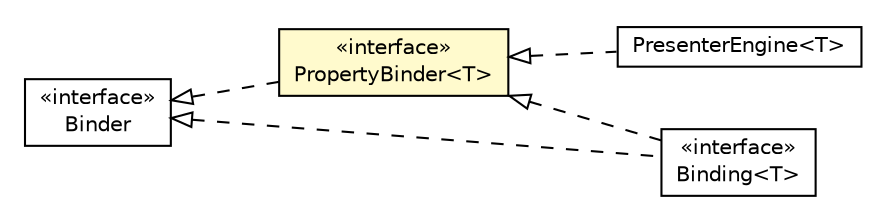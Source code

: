 #!/usr/local/bin/dot
#
# Class diagram 
# Generated by UMLGraph version R5_6-24-gf6e263 (http://www.umlgraph.org/)
#

digraph G {
	edge [fontname="Helvetica",fontsize=10,labelfontname="Helvetica",labelfontsize=10];
	node [fontname="Helvetica",fontsize=10,shape=plaintext];
	nodesep=0.25;
	ranksep=0.5;
	rankdir=LR;
	// org.turbogwt.mvp.databind.client.PresenterEngine<T>
	c740 [label=<<table title="org.turbogwt.mvp.databind.client.PresenterEngine" border="0" cellborder="1" cellspacing="0" cellpadding="2" port="p" href="./PresenterEngine.html">
		<tr><td><table border="0" cellspacing="0" cellpadding="1">
<tr><td align="center" balign="center"> PresenterEngine&lt;T&gt; </td></tr>
		</table></td></tr>
		</table>>, URL="./PresenterEngine.html", fontname="Helvetica", fontcolor="black", fontsize=10.0];
	// org.turbogwt.mvp.databind.client.Binder
	c741 [label=<<table title="org.turbogwt.mvp.databind.client.Binder" border="0" cellborder="1" cellspacing="0" cellpadding="2" port="p" href="./Binder.html">
		<tr><td><table border="0" cellspacing="0" cellpadding="1">
<tr><td align="center" balign="center"> &#171;interface&#187; </td></tr>
<tr><td align="center" balign="center"> Binder </td></tr>
		</table></td></tr>
		</table>>, URL="./Binder.html", fontname="Helvetica", fontcolor="black", fontsize=10.0];
	// org.turbogwt.mvp.databind.client.PropertyBinder<T>
	c742 [label=<<table title="org.turbogwt.mvp.databind.client.PropertyBinder" border="0" cellborder="1" cellspacing="0" cellpadding="2" port="p" bgcolor="lemonChiffon" href="./PropertyBinder.html">
		<tr><td><table border="0" cellspacing="0" cellpadding="1">
<tr><td align="center" balign="center"> &#171;interface&#187; </td></tr>
<tr><td align="center" balign="center"> PropertyBinder&lt;T&gt; </td></tr>
		</table></td></tr>
		</table>>, URL="./PropertyBinder.html", fontname="Helvetica", fontcolor="black", fontsize=10.0];
	// org.turbogwt.mvp.databind.client.Binding<T>
	c743 [label=<<table title="org.turbogwt.mvp.databind.client.Binding" border="0" cellborder="1" cellspacing="0" cellpadding="2" port="p" href="./Binding.html">
		<tr><td><table border="0" cellspacing="0" cellpadding="1">
<tr><td align="center" balign="center"> &#171;interface&#187; </td></tr>
<tr><td align="center" balign="center"> Binding&lt;T&gt; </td></tr>
		</table></td></tr>
		</table>>, URL="./Binding.html", fontname="Helvetica", fontcolor="black", fontsize=10.0];
	//org.turbogwt.mvp.databind.client.PresenterEngine<T> implements org.turbogwt.mvp.databind.client.PropertyBinder<T>
	c742:p -> c740:p [dir=back,arrowtail=empty,style=dashed];
	//org.turbogwt.mvp.databind.client.PropertyBinder<T> implements org.turbogwt.mvp.databind.client.Binder
	c741:p -> c742:p [dir=back,arrowtail=empty,style=dashed];
	//org.turbogwt.mvp.databind.client.Binding<T> implements org.turbogwt.mvp.databind.client.PropertyBinder<T>
	c742:p -> c743:p [dir=back,arrowtail=empty,style=dashed];
	//org.turbogwt.mvp.databind.client.Binding<T> implements org.turbogwt.mvp.databind.client.Binder
	c741:p -> c743:p [dir=back,arrowtail=empty,style=dashed];
}

